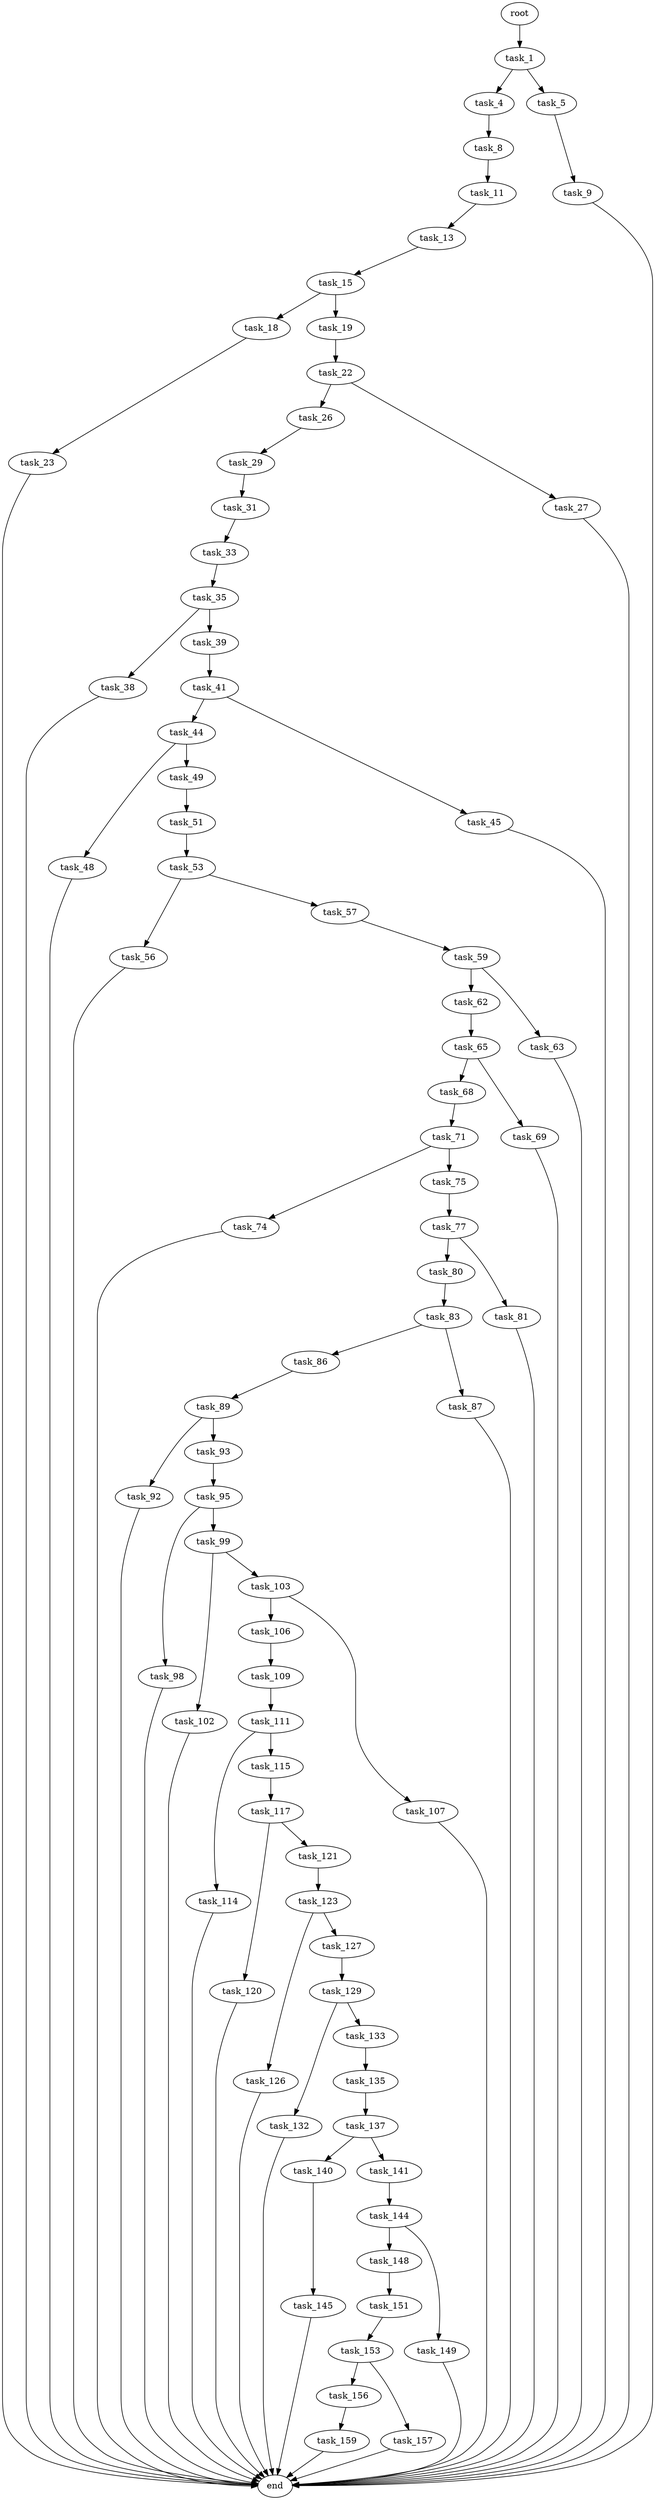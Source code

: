 digraph G {
  root [size="0.000000"];
  task_1 [size="231928233984.000000"];
  task_4 [size="293452902260.000000"];
  task_5 [size="68719476736.000000"];
  task_8 [size="1823426777.000000"];
  task_9 [size="8072261280.000000"];
  task_11 [size="1073741824000.000000"];
  task_13 [size="720816689120.000000"];
  task_15 [size="68719476736.000000"];
  task_18 [size="331439069647.000000"];
  task_19 [size="368293445632.000000"];
  task_22 [size="896712203998.000000"];
  task_23 [size="16925214958.000000"];
  task_26 [size="822838978101.000000"];
  task_27 [size="504985842250.000000"];
  task_29 [size="68719476736.000000"];
  task_31 [size="9741976387.000000"];
  task_33 [size="68719476736.000000"];
  task_35 [size="38305320957.000000"];
  task_38 [size="23863737880.000000"];
  task_39 [size="179862219748.000000"];
  task_41 [size="8432466801.000000"];
  task_44 [size="8589934592.000000"];
  task_45 [size="190103451883.000000"];
  task_48 [size="8271739247.000000"];
  task_49 [size="564020421.000000"];
  task_51 [size="71485792802.000000"];
  task_53 [size="231928233984.000000"];
  task_56 [size="578097853730.000000"];
  task_57 [size="11930540048.000000"];
  task_59 [size="3855608515.000000"];
  task_62 [size="782757789696.000000"];
  task_63 [size="40717421222.000000"];
  task_65 [size="103108167192.000000"];
  task_68 [size="368293445632.000000"];
  task_69 [size="3191116727.000000"];
  task_71 [size="4638960245.000000"];
  task_74 [size="244909407772.000000"];
  task_75 [size="8464475283.000000"];
  task_77 [size="257864463093.000000"];
  task_80 [size="4306593065.000000"];
  task_81 [size="28991029248.000000"];
  task_83 [size="818198329764.000000"];
  task_86 [size="134217728000.000000"];
  task_87 [size="25238282140.000000"];
  task_89 [size="549755813888.000000"];
  task_92 [size="223865476439.000000"];
  task_93 [size="181174198538.000000"];
  task_95 [size="52625954566.000000"];
  task_98 [size="134217728000.000000"];
  task_99 [size="178341816656.000000"];
  task_102 [size="103131436043.000000"];
  task_103 [size="156213644739.000000"];
  task_106 [size="16693200968.000000"];
  task_107 [size="290288460381.000000"];
  task_109 [size="11469238878.000000"];
  task_111 [size="162367012099.000000"];
  task_114 [size="7331010883.000000"];
  task_115 [size="39080293120.000000"];
  task_117 [size="98414289328.000000"];
  task_120 [size="3953865753.000000"];
  task_121 [size="28991029248.000000"];
  task_123 [size="323781794.000000"];
  task_126 [size="11742527094.000000"];
  task_127 [size="201256356554.000000"];
  task_129 [size="549755813888.000000"];
  task_132 [size="3561406005.000000"];
  task_133 [size="57455212987.000000"];
  task_135 [size="782757789696.000000"];
  task_137 [size="2592168744.000000"];
  task_140 [size="549755813888.000000"];
  task_141 [size="8475487485.000000"];
  task_144 [size="1095939073.000000"];
  task_145 [size="8012344453.000000"];
  task_148 [size="360572408604.000000"];
  task_149 [size="37328565829.000000"];
  task_151 [size="68719476736.000000"];
  task_153 [size="5161546579.000000"];
  task_156 [size="669088427374.000000"];
  task_157 [size="295840715447.000000"];
  task_159 [size="549755813888.000000"];
  end [size="0.000000"];

  root -> task_1 [size="1.000000"];
  task_1 -> task_4 [size="301989888.000000"];
  task_1 -> task_5 [size="301989888.000000"];
  task_4 -> task_8 [size="536870912.000000"];
  task_5 -> task_9 [size="134217728.000000"];
  task_8 -> task_11 [size="33554432.000000"];
  task_9 -> end [size="1.000000"];
  task_11 -> task_13 [size="838860800.000000"];
  task_13 -> task_15 [size="536870912.000000"];
  task_15 -> task_18 [size="134217728.000000"];
  task_15 -> task_19 [size="134217728.000000"];
  task_18 -> task_23 [size="301989888.000000"];
  task_19 -> task_22 [size="411041792.000000"];
  task_22 -> task_26 [size="838860800.000000"];
  task_22 -> task_27 [size="838860800.000000"];
  task_23 -> end [size="1.000000"];
  task_26 -> task_29 [size="838860800.000000"];
  task_27 -> end [size="1.000000"];
  task_29 -> task_31 [size="134217728.000000"];
  task_31 -> task_33 [size="209715200.000000"];
  task_33 -> task_35 [size="134217728.000000"];
  task_35 -> task_38 [size="75497472.000000"];
  task_35 -> task_39 [size="75497472.000000"];
  task_38 -> end [size="1.000000"];
  task_39 -> task_41 [size="536870912.000000"];
  task_41 -> task_44 [size="134217728.000000"];
  task_41 -> task_45 [size="134217728.000000"];
  task_44 -> task_48 [size="33554432.000000"];
  task_44 -> task_49 [size="33554432.000000"];
  task_45 -> end [size="1.000000"];
  task_48 -> end [size="1.000000"];
  task_49 -> task_51 [size="33554432.000000"];
  task_51 -> task_53 [size="209715200.000000"];
  task_53 -> task_56 [size="301989888.000000"];
  task_53 -> task_57 [size="301989888.000000"];
  task_56 -> end [size="1.000000"];
  task_57 -> task_59 [size="411041792.000000"];
  task_59 -> task_62 [size="75497472.000000"];
  task_59 -> task_63 [size="75497472.000000"];
  task_62 -> task_65 [size="679477248.000000"];
  task_63 -> end [size="1.000000"];
  task_65 -> task_68 [size="301989888.000000"];
  task_65 -> task_69 [size="301989888.000000"];
  task_68 -> task_71 [size="411041792.000000"];
  task_69 -> end [size="1.000000"];
  task_71 -> task_74 [size="411041792.000000"];
  task_71 -> task_75 [size="411041792.000000"];
  task_74 -> end [size="1.000000"];
  task_75 -> task_77 [size="679477248.000000"];
  task_77 -> task_80 [size="411041792.000000"];
  task_77 -> task_81 [size="411041792.000000"];
  task_80 -> task_83 [size="301989888.000000"];
  task_81 -> end [size="1.000000"];
  task_83 -> task_86 [size="679477248.000000"];
  task_83 -> task_87 [size="679477248.000000"];
  task_86 -> task_89 [size="209715200.000000"];
  task_87 -> end [size="1.000000"];
  task_89 -> task_92 [size="536870912.000000"];
  task_89 -> task_93 [size="536870912.000000"];
  task_92 -> end [size="1.000000"];
  task_93 -> task_95 [size="134217728.000000"];
  task_95 -> task_98 [size="838860800.000000"];
  task_95 -> task_99 [size="838860800.000000"];
  task_98 -> end [size="1.000000"];
  task_99 -> task_102 [size="134217728.000000"];
  task_99 -> task_103 [size="134217728.000000"];
  task_102 -> end [size="1.000000"];
  task_103 -> task_106 [size="134217728.000000"];
  task_103 -> task_107 [size="134217728.000000"];
  task_106 -> task_109 [size="33554432.000000"];
  task_107 -> end [size="1.000000"];
  task_109 -> task_111 [size="301989888.000000"];
  task_111 -> task_114 [size="209715200.000000"];
  task_111 -> task_115 [size="209715200.000000"];
  task_114 -> end [size="1.000000"];
  task_115 -> task_117 [size="679477248.000000"];
  task_117 -> task_120 [size="134217728.000000"];
  task_117 -> task_121 [size="134217728.000000"];
  task_120 -> end [size="1.000000"];
  task_121 -> task_123 [size="75497472.000000"];
  task_123 -> task_126 [size="33554432.000000"];
  task_123 -> task_127 [size="33554432.000000"];
  task_126 -> end [size="1.000000"];
  task_127 -> task_129 [size="134217728.000000"];
  task_129 -> task_132 [size="536870912.000000"];
  task_129 -> task_133 [size="536870912.000000"];
  task_132 -> end [size="1.000000"];
  task_133 -> task_135 [size="75497472.000000"];
  task_135 -> task_137 [size="679477248.000000"];
  task_137 -> task_140 [size="134217728.000000"];
  task_137 -> task_141 [size="134217728.000000"];
  task_140 -> task_145 [size="536870912.000000"];
  task_141 -> task_144 [size="679477248.000000"];
  task_144 -> task_148 [size="134217728.000000"];
  task_144 -> task_149 [size="134217728.000000"];
  task_145 -> end [size="1.000000"];
  task_148 -> task_151 [size="679477248.000000"];
  task_149 -> end [size="1.000000"];
  task_151 -> task_153 [size="134217728.000000"];
  task_153 -> task_156 [size="134217728.000000"];
  task_153 -> task_157 [size="134217728.000000"];
  task_156 -> task_159 [size="536870912.000000"];
  task_157 -> end [size="1.000000"];
  task_159 -> end [size="1.000000"];
}
